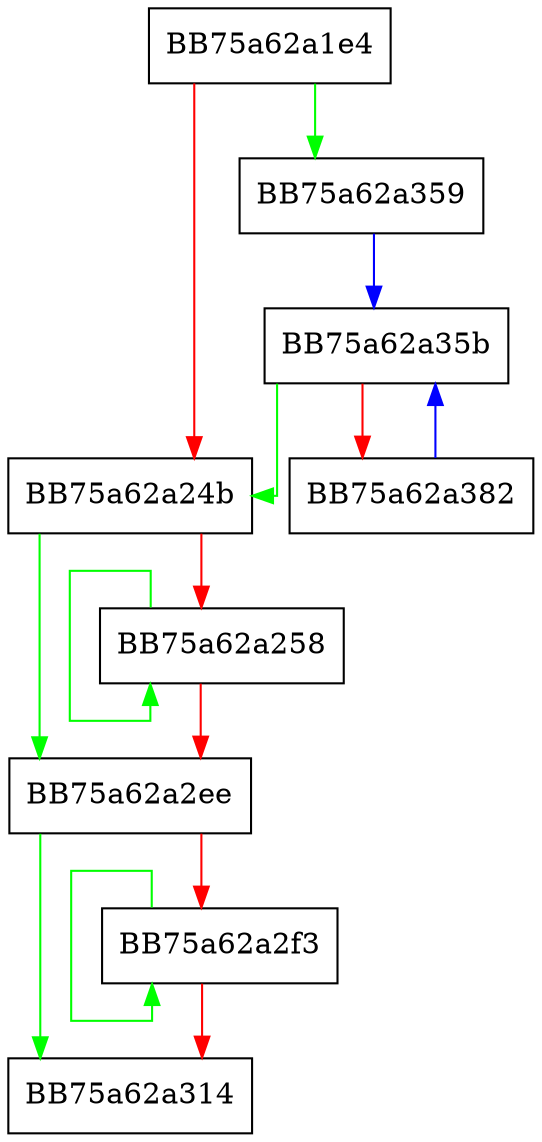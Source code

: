digraph swf_scan_kcrc {
  node [shape="box"];
  graph [splines=ortho];
  BB75a62a1e4 -> BB75a62a359 [color="green"];
  BB75a62a1e4 -> BB75a62a24b [color="red"];
  BB75a62a24b -> BB75a62a2ee [color="green"];
  BB75a62a24b -> BB75a62a258 [color="red"];
  BB75a62a258 -> BB75a62a258 [color="green"];
  BB75a62a258 -> BB75a62a2ee [color="red"];
  BB75a62a2ee -> BB75a62a314 [color="green"];
  BB75a62a2ee -> BB75a62a2f3 [color="red"];
  BB75a62a2f3 -> BB75a62a2f3 [color="green"];
  BB75a62a2f3 -> BB75a62a314 [color="red"];
  BB75a62a359 -> BB75a62a35b [color="blue"];
  BB75a62a35b -> BB75a62a24b [color="green"];
  BB75a62a35b -> BB75a62a382 [color="red"];
  BB75a62a382 -> BB75a62a35b [color="blue"];
}